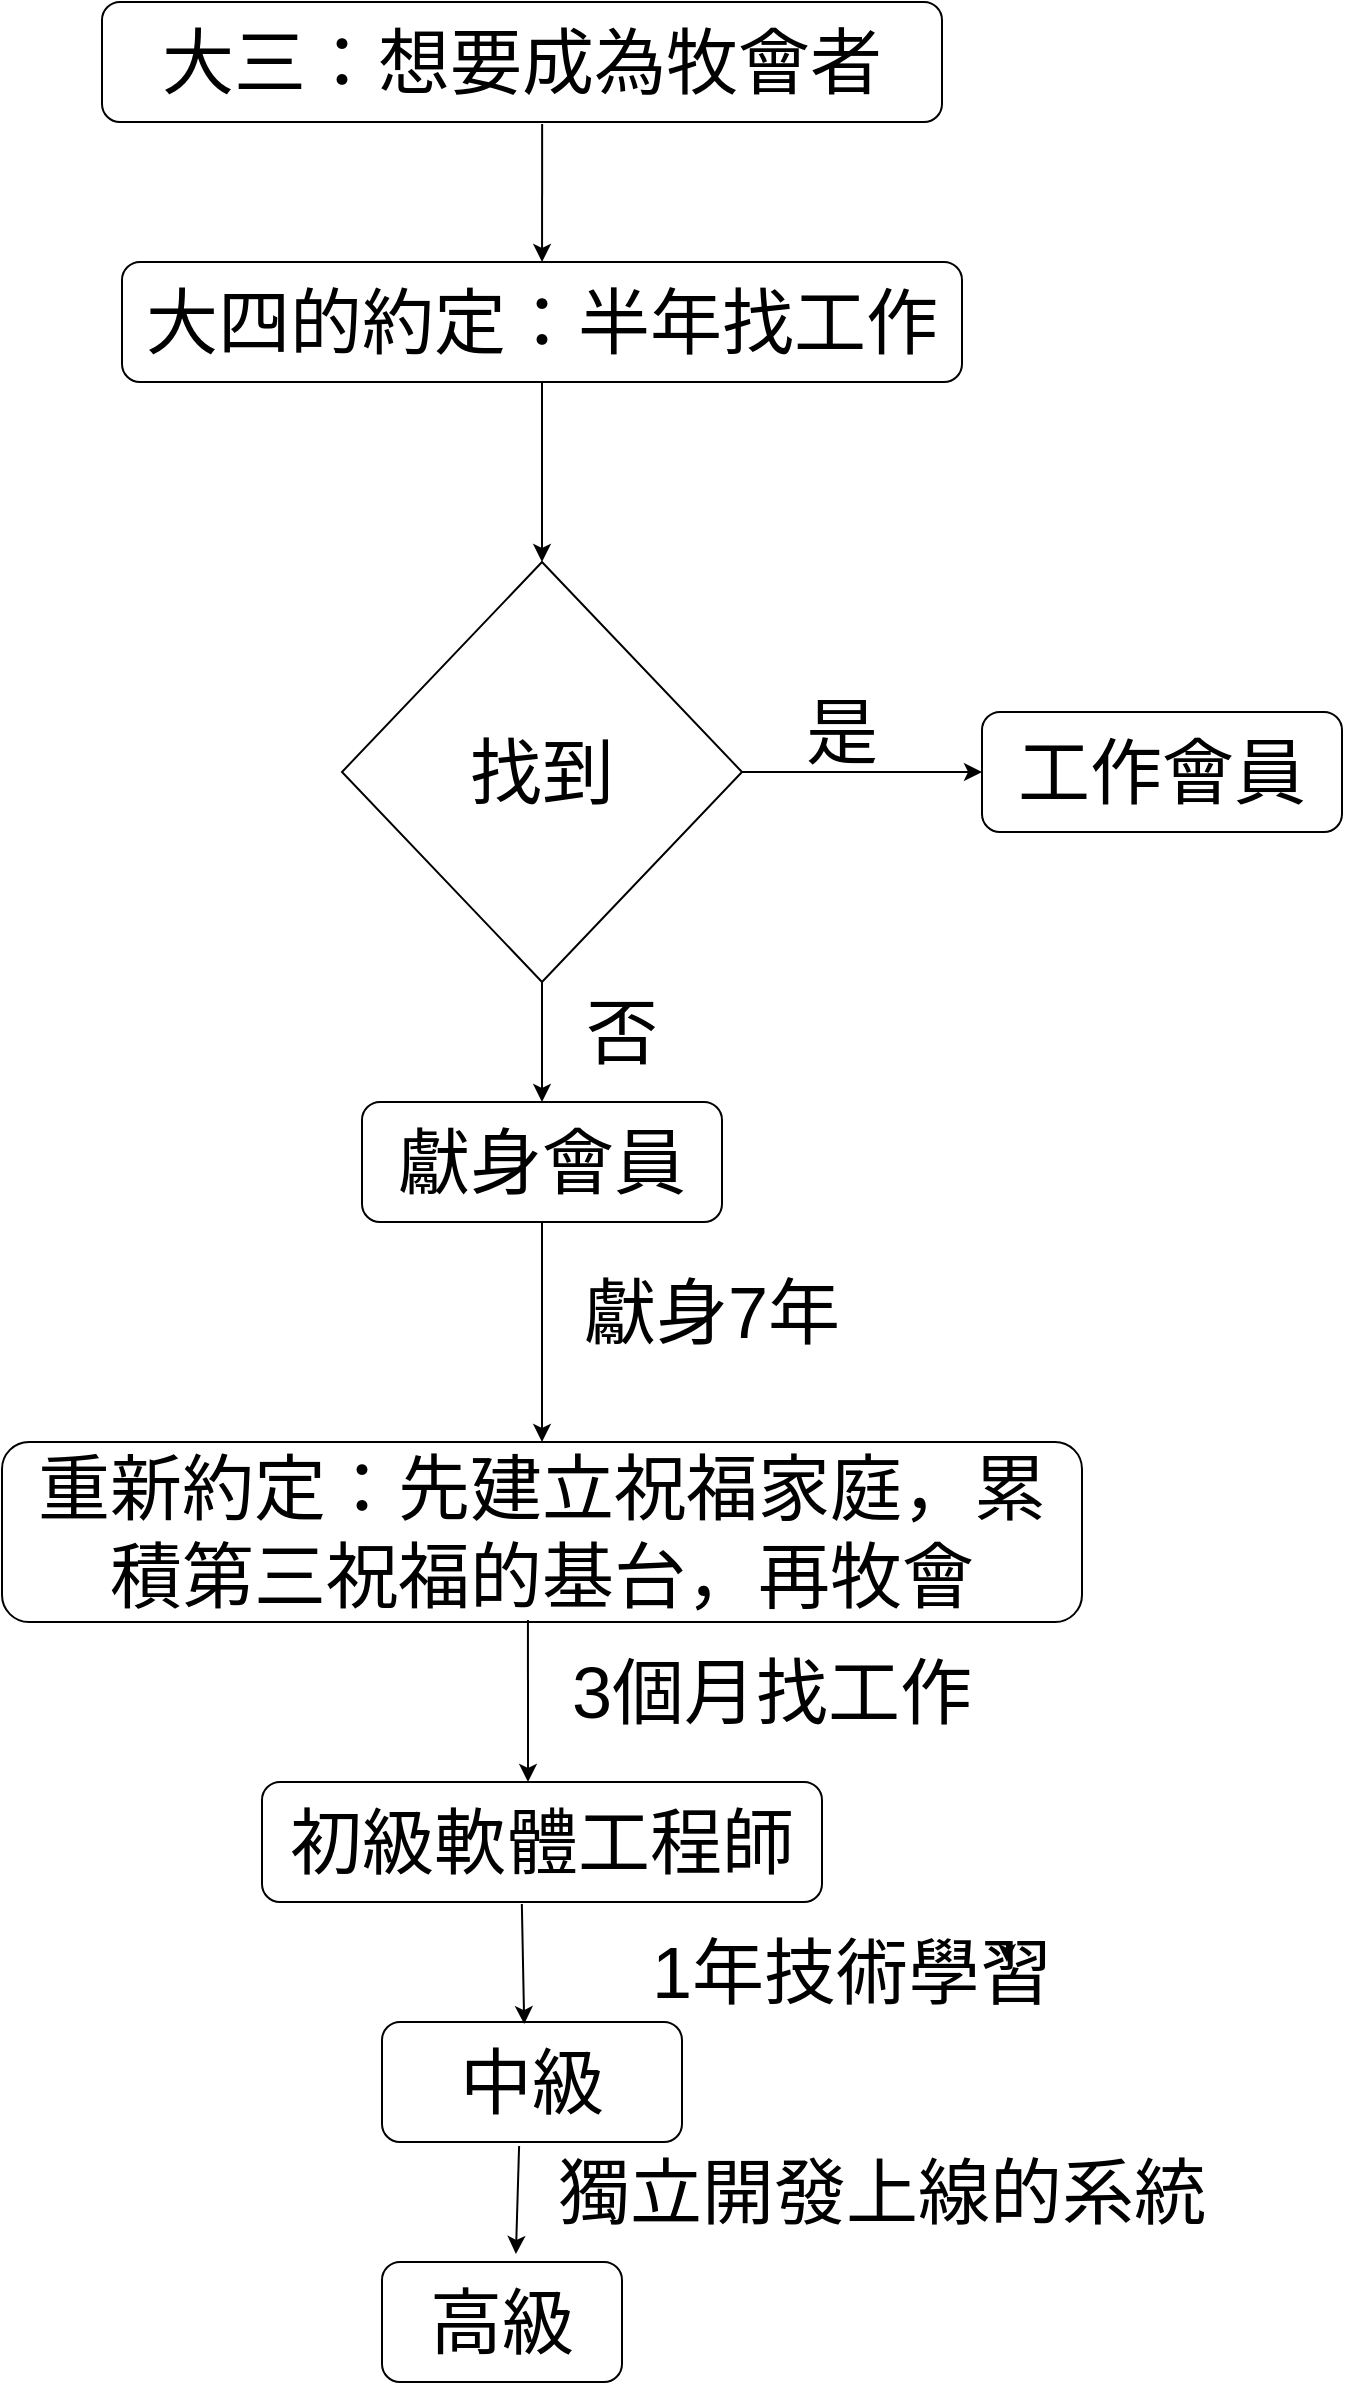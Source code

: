 <mxfile version="16.6.2" type="github">
  <diagram id="GzXeeIQf16gBCmkA-v_s" name="Page-1">
    <mxGraphModel dx="2066" dy="1213" grid="1" gridSize="10" guides="1" tooltips="1" connect="1" arrows="1" fold="1" page="1" pageScale="1" pageWidth="827" pageHeight="1169" math="0" shadow="0">
      <root>
        <mxCell id="0" />
        <mxCell id="1" parent="0" />
        <mxCell id="n0GPlbkWmcikiLW3_ASu-1" value="&lt;font style=&quot;font-size: 36px&quot;&gt;大三：想要成為牧會者&lt;/font&gt;" style="rounded=1;whiteSpace=wrap;html=1;" vertex="1" parent="1">
          <mxGeometry x="80" y="50" width="420" height="60" as="geometry" />
        </mxCell>
        <mxCell id="n0GPlbkWmcikiLW3_ASu-2" value="大四的約定：半年找工作" style="rounded=1;whiteSpace=wrap;html=1;fontSize=36;" vertex="1" parent="1">
          <mxGeometry x="90" y="180" width="420" height="60" as="geometry" />
        </mxCell>
        <mxCell id="n0GPlbkWmcikiLW3_ASu-3" value="" style="endArrow=classic;html=1;rounded=0;fontSize=36;exitX=0.524;exitY=1.017;exitDx=0;exitDy=0;exitPerimeter=0;" edge="1" parent="1" source="n0GPlbkWmcikiLW3_ASu-1" target="n0GPlbkWmcikiLW3_ASu-2">
          <mxGeometry width="50" height="50" relative="1" as="geometry">
            <mxPoint x="390" y="640" as="sourcePoint" />
            <mxPoint x="440" y="590" as="targetPoint" />
          </mxGeometry>
        </mxCell>
        <mxCell id="n0GPlbkWmcikiLW3_ASu-4" value="找到" style="rhombus;whiteSpace=wrap;html=1;fontSize=36;" vertex="1" parent="1">
          <mxGeometry x="200" y="330" width="200" height="210" as="geometry" />
        </mxCell>
        <mxCell id="n0GPlbkWmcikiLW3_ASu-5" value="" style="endArrow=classic;html=1;rounded=0;fontSize=36;exitX=0.5;exitY=1;exitDx=0;exitDy=0;entryX=0.5;entryY=0;entryDx=0;entryDy=0;" edge="1" parent="1" source="n0GPlbkWmcikiLW3_ASu-2" target="n0GPlbkWmcikiLW3_ASu-4">
          <mxGeometry width="50" height="50" relative="1" as="geometry">
            <mxPoint x="390" y="640" as="sourcePoint" />
            <mxPoint x="440" y="590" as="targetPoint" />
          </mxGeometry>
        </mxCell>
        <mxCell id="n0GPlbkWmcikiLW3_ASu-6" value="工作會員" style="rounded=1;whiteSpace=wrap;html=1;fontSize=36;" vertex="1" parent="1">
          <mxGeometry x="520" y="405" width="180" height="60" as="geometry" />
        </mxCell>
        <mxCell id="n0GPlbkWmcikiLW3_ASu-7" value="" style="endArrow=classic;html=1;rounded=0;fontSize=36;exitX=1;exitY=0.5;exitDx=0;exitDy=0;entryX=0;entryY=0.5;entryDx=0;entryDy=0;" edge="1" parent="1" source="n0GPlbkWmcikiLW3_ASu-4" target="n0GPlbkWmcikiLW3_ASu-6">
          <mxGeometry width="50" height="50" relative="1" as="geometry">
            <mxPoint x="390" y="640" as="sourcePoint" />
            <mxPoint x="440" y="590" as="targetPoint" />
          </mxGeometry>
        </mxCell>
        <mxCell id="n0GPlbkWmcikiLW3_ASu-8" value="是" style="text;html=1;strokeColor=none;fillColor=none;align=center;verticalAlign=middle;whiteSpace=wrap;rounded=0;fontSize=36;" vertex="1" parent="1">
          <mxGeometry x="420" y="400" width="60" height="30" as="geometry" />
        </mxCell>
        <mxCell id="n0GPlbkWmcikiLW3_ASu-9" value="" style="endArrow=classic;html=1;rounded=0;fontSize=36;exitX=0.5;exitY=1;exitDx=0;exitDy=0;" edge="1" parent="1" source="n0GPlbkWmcikiLW3_ASu-4" target="n0GPlbkWmcikiLW3_ASu-10">
          <mxGeometry width="50" height="50" relative="1" as="geometry">
            <mxPoint x="390" y="640" as="sourcePoint" />
            <mxPoint x="300" y="630" as="targetPoint" />
          </mxGeometry>
        </mxCell>
        <mxCell id="n0GPlbkWmcikiLW3_ASu-10" value="獻身會員" style="rounded=1;whiteSpace=wrap;html=1;fontSize=36;" vertex="1" parent="1">
          <mxGeometry x="210" y="600" width="180" height="60" as="geometry" />
        </mxCell>
        <mxCell id="n0GPlbkWmcikiLW3_ASu-11" value="否" style="text;html=1;strokeColor=none;fillColor=none;align=center;verticalAlign=middle;whiteSpace=wrap;rounded=0;fontSize=36;" vertex="1" parent="1">
          <mxGeometry x="310" y="550" width="60" height="30" as="geometry" />
        </mxCell>
        <mxCell id="n0GPlbkWmcikiLW3_ASu-12" value="重新約定：先建立祝福家庭，累積第三祝福的基台，再牧會" style="rounded=1;whiteSpace=wrap;html=1;fontSize=36;" vertex="1" parent="1">
          <mxGeometry x="30" y="770" width="540" height="90" as="geometry" />
        </mxCell>
        <mxCell id="n0GPlbkWmcikiLW3_ASu-14" value="" style="endArrow=classic;html=1;rounded=0;fontSize=36;exitX=0.5;exitY=1;exitDx=0;exitDy=0;" edge="1" parent="1" source="n0GPlbkWmcikiLW3_ASu-10" target="n0GPlbkWmcikiLW3_ASu-12">
          <mxGeometry width="50" height="50" relative="1" as="geometry">
            <mxPoint x="390" y="640" as="sourcePoint" />
            <mxPoint x="440" y="590" as="targetPoint" />
          </mxGeometry>
        </mxCell>
        <mxCell id="n0GPlbkWmcikiLW3_ASu-15" value="獻身7年" style="text;html=1;strokeColor=none;fillColor=none;align=center;verticalAlign=middle;whiteSpace=wrap;rounded=0;fontSize=36;" vertex="1" parent="1">
          <mxGeometry x="300" y="690" width="170" height="30" as="geometry" />
        </mxCell>
        <mxCell id="n0GPlbkWmcikiLW3_ASu-16" value="" style="endArrow=classic;html=1;rounded=0;fontSize=36;exitX=0.487;exitY=0.989;exitDx=0;exitDy=0;exitPerimeter=0;" edge="1" parent="1" source="n0GPlbkWmcikiLW3_ASu-12">
          <mxGeometry width="50" height="50" relative="1" as="geometry">
            <mxPoint x="390" y="610" as="sourcePoint" />
            <mxPoint x="293" y="940" as="targetPoint" />
          </mxGeometry>
        </mxCell>
        <mxCell id="n0GPlbkWmcikiLW3_ASu-17" value="3個月找工作" style="text;html=1;strokeColor=none;fillColor=none;align=center;verticalAlign=middle;whiteSpace=wrap;rounded=0;fontSize=36;" vertex="1" parent="1">
          <mxGeometry x="300" y="880" width="230" height="30" as="geometry" />
        </mxCell>
        <mxCell id="n0GPlbkWmcikiLW3_ASu-18" value="初級軟體工程師" style="rounded=1;whiteSpace=wrap;html=1;fontSize=36;" vertex="1" parent="1">
          <mxGeometry x="160" y="940" width="280" height="60" as="geometry" />
        </mxCell>
        <mxCell id="n0GPlbkWmcikiLW3_ASu-19" value="中級" style="rounded=1;whiteSpace=wrap;html=1;fontSize=36;" vertex="1" parent="1">
          <mxGeometry x="220" y="1060" width="150" height="60" as="geometry" />
        </mxCell>
        <mxCell id="n0GPlbkWmcikiLW3_ASu-20" value="" style="endArrow=classic;html=1;rounded=0;fontSize=36;exitX=0.464;exitY=1.017;exitDx=0;exitDy=0;exitPerimeter=0;entryX=0.474;entryY=0.017;entryDx=0;entryDy=0;entryPerimeter=0;" edge="1" parent="1" source="n0GPlbkWmcikiLW3_ASu-18" target="n0GPlbkWmcikiLW3_ASu-19">
          <mxGeometry width="50" height="50" relative="1" as="geometry">
            <mxPoint x="390" y="1060" as="sourcePoint" />
            <mxPoint x="440" y="1010" as="targetPoint" />
          </mxGeometry>
        </mxCell>
        <mxCell id="n0GPlbkWmcikiLW3_ASu-21" value="1年技術學習" style="text;html=1;strokeColor=none;fillColor=none;align=center;verticalAlign=middle;whiteSpace=wrap;rounded=0;fontSize=36;" vertex="1" parent="1">
          <mxGeometry x="300" y="1020" width="310" height="30" as="geometry" />
        </mxCell>
        <mxCell id="n0GPlbkWmcikiLW3_ASu-22" style="edgeStyle=orthogonalEdgeStyle;rounded=0;orthogonalLoop=1;jettySize=auto;html=1;exitX=0.75;exitY=0;exitDx=0;exitDy=0;entryX=0.75;entryY=0.333;entryDx=0;entryDy=0;entryPerimeter=0;fontSize=36;" edge="1" parent="1" source="n0GPlbkWmcikiLW3_ASu-21" target="n0GPlbkWmcikiLW3_ASu-21">
          <mxGeometry relative="1" as="geometry" />
        </mxCell>
        <mxCell id="n0GPlbkWmcikiLW3_ASu-23" value="高級" style="rounded=1;whiteSpace=wrap;html=1;fontSize=36;" vertex="1" parent="1">
          <mxGeometry x="220" y="1180" width="120" height="60" as="geometry" />
        </mxCell>
        <mxCell id="n0GPlbkWmcikiLW3_ASu-24" value="" style="endArrow=classic;html=1;rounded=0;fontSize=36;exitX=0.457;exitY=1.033;exitDx=0;exitDy=0;entryX=0.558;entryY=-0.067;entryDx=0;entryDy=0;entryPerimeter=0;exitPerimeter=0;" edge="1" parent="1" source="n0GPlbkWmcikiLW3_ASu-19" target="n0GPlbkWmcikiLW3_ASu-23">
          <mxGeometry width="50" height="50" relative="1" as="geometry">
            <mxPoint x="390" y="930" as="sourcePoint" />
            <mxPoint x="440" y="880" as="targetPoint" />
          </mxGeometry>
        </mxCell>
        <mxCell id="n0GPlbkWmcikiLW3_ASu-25" value="獨立開發上線的系統" style="text;html=1;strokeColor=none;fillColor=none;align=center;verticalAlign=middle;whiteSpace=wrap;rounded=0;fontSize=36;" vertex="1" parent="1">
          <mxGeometry x="300" y="1130" width="340" height="30" as="geometry" />
        </mxCell>
      </root>
    </mxGraphModel>
  </diagram>
</mxfile>
